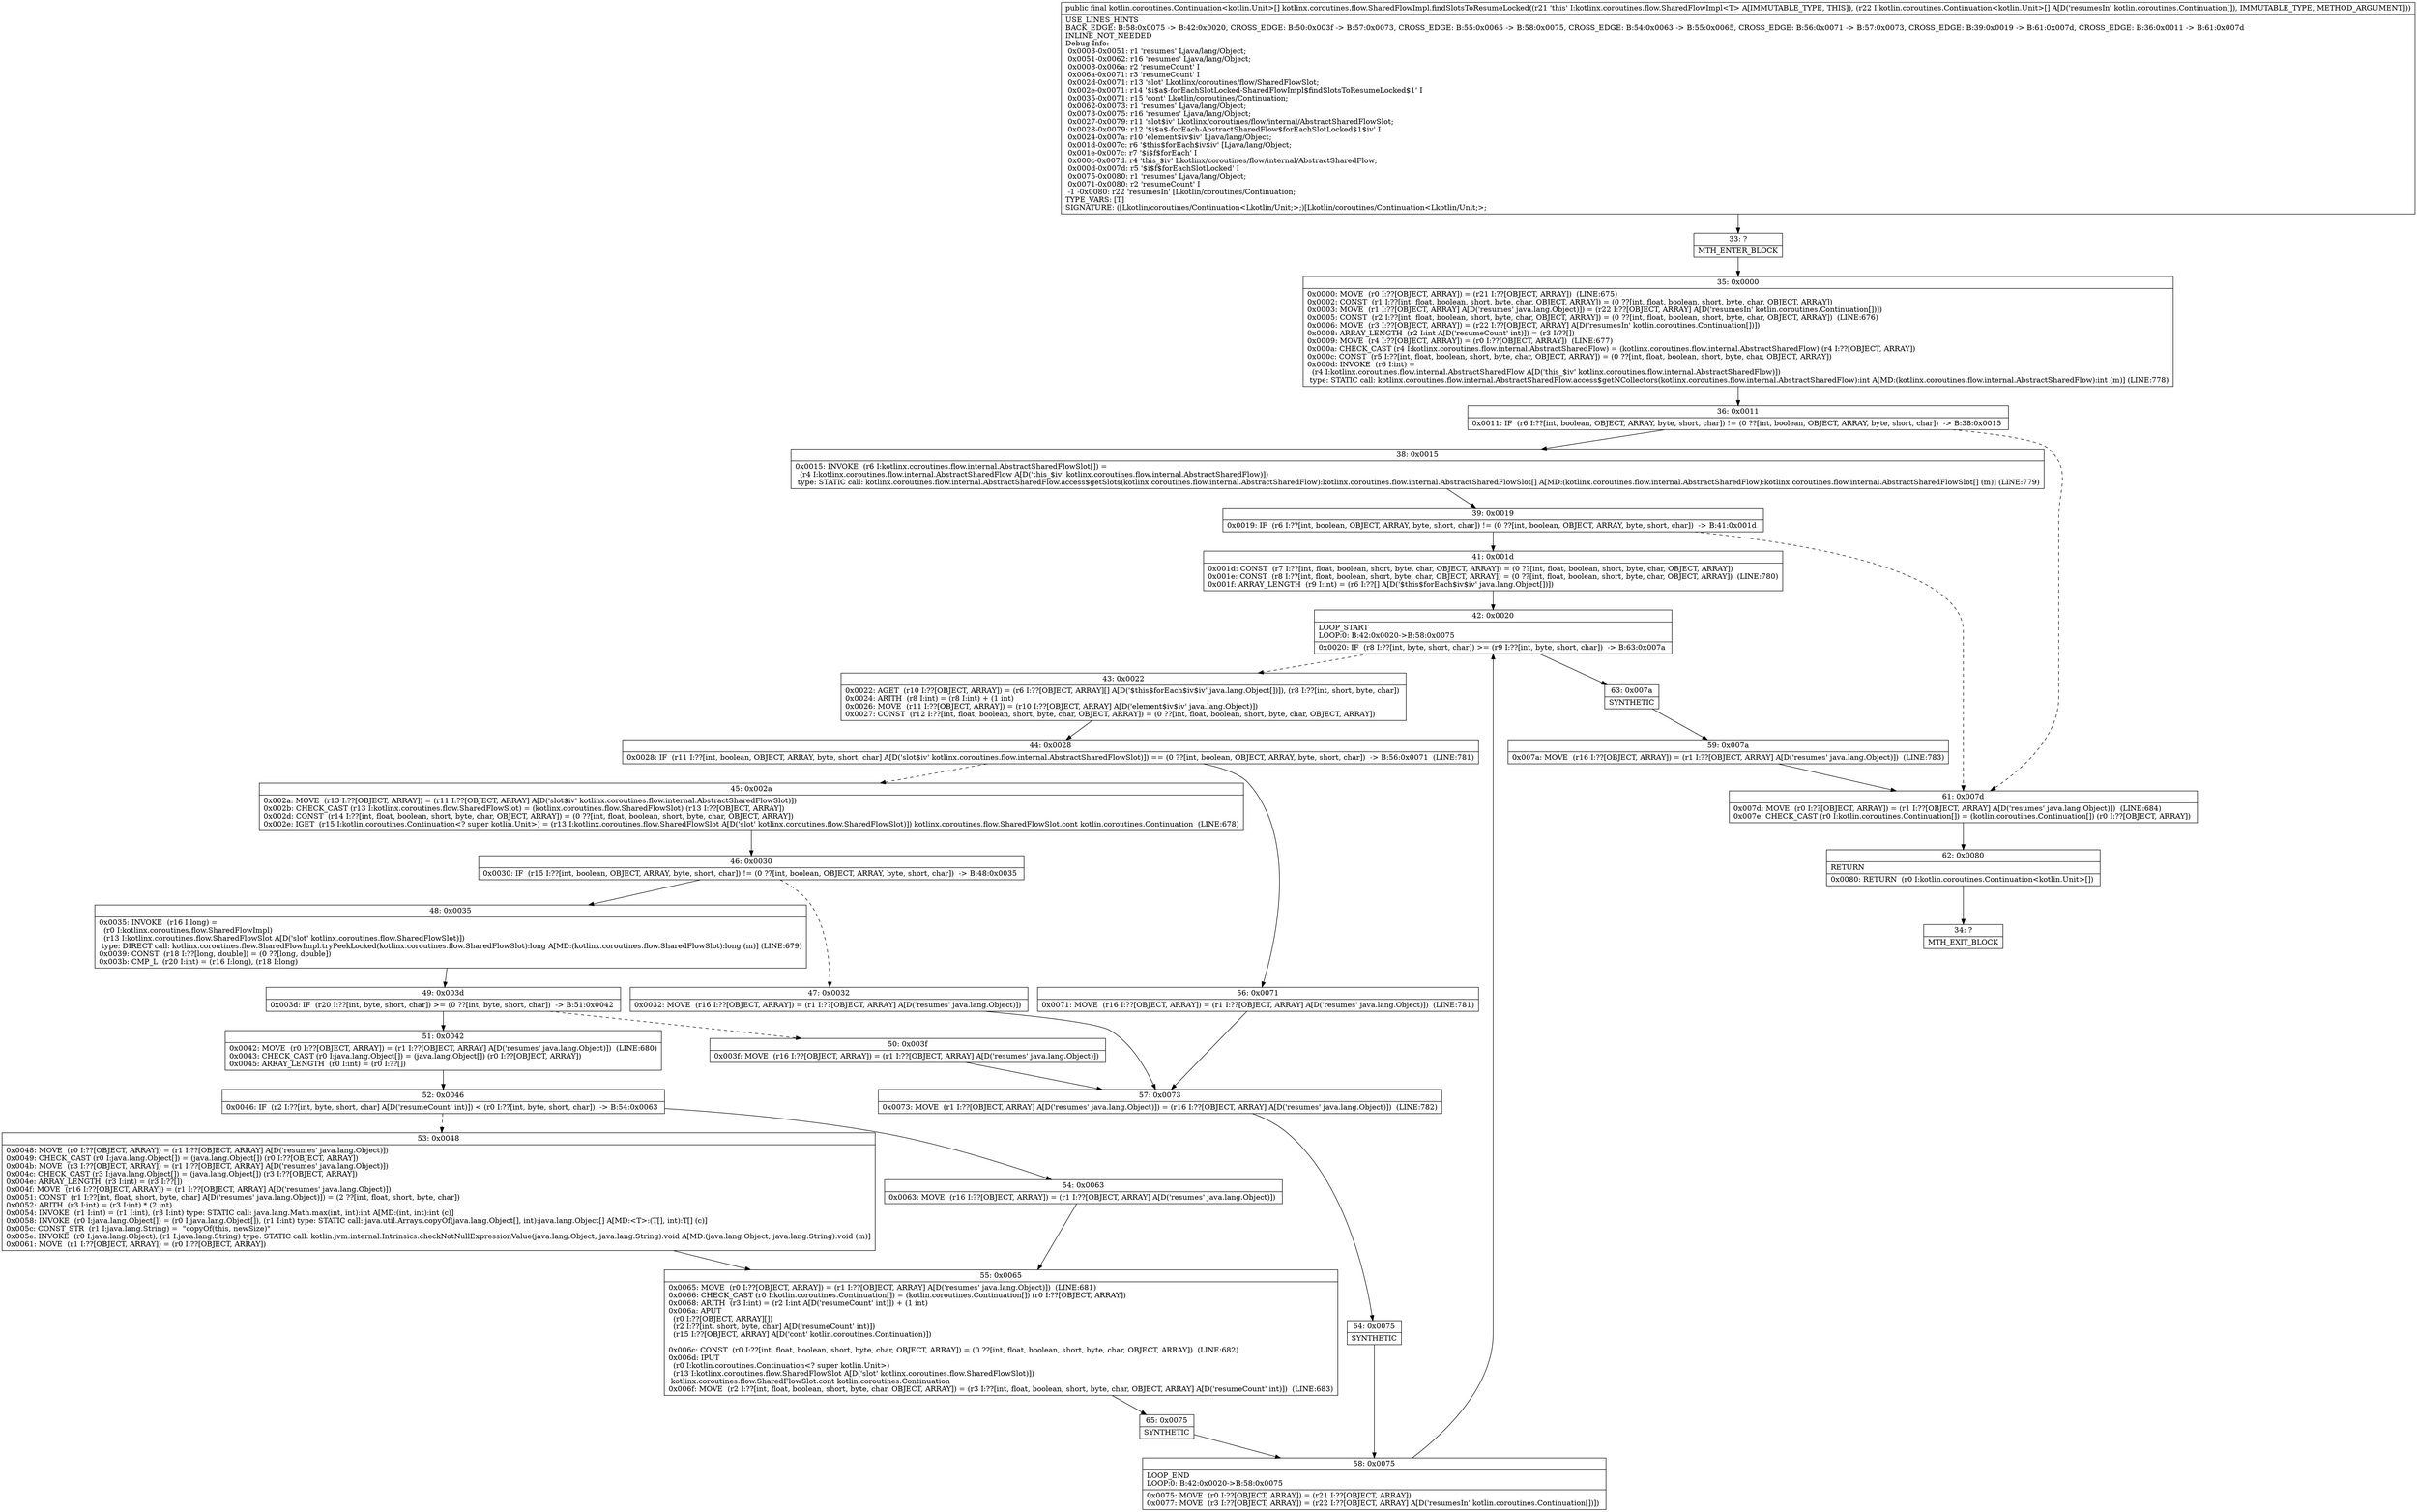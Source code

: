 digraph "CFG forkotlinx.coroutines.flow.SharedFlowImpl.findSlotsToResumeLocked([Lkotlin\/coroutines\/Continuation;)[Lkotlin\/coroutines\/Continuation;" {
Node_33 [shape=record,label="{33\:\ ?|MTH_ENTER_BLOCK\l}"];
Node_35 [shape=record,label="{35\:\ 0x0000|0x0000: MOVE  (r0 I:??[OBJECT, ARRAY]) = (r21 I:??[OBJECT, ARRAY])  (LINE:675)\l0x0002: CONST  (r1 I:??[int, float, boolean, short, byte, char, OBJECT, ARRAY]) = (0 ??[int, float, boolean, short, byte, char, OBJECT, ARRAY]) \l0x0003: MOVE  (r1 I:??[OBJECT, ARRAY] A[D('resumes' java.lang.Object)]) = (r22 I:??[OBJECT, ARRAY] A[D('resumesIn' kotlin.coroutines.Continuation[])]) \l0x0005: CONST  (r2 I:??[int, float, boolean, short, byte, char, OBJECT, ARRAY]) = (0 ??[int, float, boolean, short, byte, char, OBJECT, ARRAY])  (LINE:676)\l0x0006: MOVE  (r3 I:??[OBJECT, ARRAY]) = (r22 I:??[OBJECT, ARRAY] A[D('resumesIn' kotlin.coroutines.Continuation[])]) \l0x0008: ARRAY_LENGTH  (r2 I:int A[D('resumeCount' int)]) = (r3 I:??[]) \l0x0009: MOVE  (r4 I:??[OBJECT, ARRAY]) = (r0 I:??[OBJECT, ARRAY])  (LINE:677)\l0x000a: CHECK_CAST (r4 I:kotlinx.coroutines.flow.internal.AbstractSharedFlow) = (kotlinx.coroutines.flow.internal.AbstractSharedFlow) (r4 I:??[OBJECT, ARRAY]) \l0x000c: CONST  (r5 I:??[int, float, boolean, short, byte, char, OBJECT, ARRAY]) = (0 ??[int, float, boolean, short, byte, char, OBJECT, ARRAY]) \l0x000d: INVOKE  (r6 I:int) = \l  (r4 I:kotlinx.coroutines.flow.internal.AbstractSharedFlow A[D('this_$iv' kotlinx.coroutines.flow.internal.AbstractSharedFlow)])\l type: STATIC call: kotlinx.coroutines.flow.internal.AbstractSharedFlow.access$getNCollectors(kotlinx.coroutines.flow.internal.AbstractSharedFlow):int A[MD:(kotlinx.coroutines.flow.internal.AbstractSharedFlow):int (m)] (LINE:778)\l}"];
Node_36 [shape=record,label="{36\:\ 0x0011|0x0011: IF  (r6 I:??[int, boolean, OBJECT, ARRAY, byte, short, char]) != (0 ??[int, boolean, OBJECT, ARRAY, byte, short, char])  \-\> B:38:0x0015 \l}"];
Node_38 [shape=record,label="{38\:\ 0x0015|0x0015: INVOKE  (r6 I:kotlinx.coroutines.flow.internal.AbstractSharedFlowSlot[]) = \l  (r4 I:kotlinx.coroutines.flow.internal.AbstractSharedFlow A[D('this_$iv' kotlinx.coroutines.flow.internal.AbstractSharedFlow)])\l type: STATIC call: kotlinx.coroutines.flow.internal.AbstractSharedFlow.access$getSlots(kotlinx.coroutines.flow.internal.AbstractSharedFlow):kotlinx.coroutines.flow.internal.AbstractSharedFlowSlot[] A[MD:(kotlinx.coroutines.flow.internal.AbstractSharedFlow):kotlinx.coroutines.flow.internal.AbstractSharedFlowSlot[] (m)] (LINE:779)\l}"];
Node_39 [shape=record,label="{39\:\ 0x0019|0x0019: IF  (r6 I:??[int, boolean, OBJECT, ARRAY, byte, short, char]) != (0 ??[int, boolean, OBJECT, ARRAY, byte, short, char])  \-\> B:41:0x001d \l}"];
Node_41 [shape=record,label="{41\:\ 0x001d|0x001d: CONST  (r7 I:??[int, float, boolean, short, byte, char, OBJECT, ARRAY]) = (0 ??[int, float, boolean, short, byte, char, OBJECT, ARRAY]) \l0x001e: CONST  (r8 I:??[int, float, boolean, short, byte, char, OBJECT, ARRAY]) = (0 ??[int, float, boolean, short, byte, char, OBJECT, ARRAY])  (LINE:780)\l0x001f: ARRAY_LENGTH  (r9 I:int) = (r6 I:??[] A[D('$this$forEach$iv$iv' java.lang.Object[])]) \l}"];
Node_42 [shape=record,label="{42\:\ 0x0020|LOOP_START\lLOOP:0: B:42:0x0020\-\>B:58:0x0075\l|0x0020: IF  (r8 I:??[int, byte, short, char]) \>= (r9 I:??[int, byte, short, char])  \-\> B:63:0x007a \l}"];
Node_43 [shape=record,label="{43\:\ 0x0022|0x0022: AGET  (r10 I:??[OBJECT, ARRAY]) = (r6 I:??[OBJECT, ARRAY][] A[D('$this$forEach$iv$iv' java.lang.Object[])]), (r8 I:??[int, short, byte, char]) \l0x0024: ARITH  (r8 I:int) = (r8 I:int) + (1 int) \l0x0026: MOVE  (r11 I:??[OBJECT, ARRAY]) = (r10 I:??[OBJECT, ARRAY] A[D('element$iv$iv' java.lang.Object)]) \l0x0027: CONST  (r12 I:??[int, float, boolean, short, byte, char, OBJECT, ARRAY]) = (0 ??[int, float, boolean, short, byte, char, OBJECT, ARRAY]) \l}"];
Node_44 [shape=record,label="{44\:\ 0x0028|0x0028: IF  (r11 I:??[int, boolean, OBJECT, ARRAY, byte, short, char] A[D('slot$iv' kotlinx.coroutines.flow.internal.AbstractSharedFlowSlot)]) == (0 ??[int, boolean, OBJECT, ARRAY, byte, short, char])  \-\> B:56:0x0071  (LINE:781)\l}"];
Node_45 [shape=record,label="{45\:\ 0x002a|0x002a: MOVE  (r13 I:??[OBJECT, ARRAY]) = (r11 I:??[OBJECT, ARRAY] A[D('slot$iv' kotlinx.coroutines.flow.internal.AbstractSharedFlowSlot)]) \l0x002b: CHECK_CAST (r13 I:kotlinx.coroutines.flow.SharedFlowSlot) = (kotlinx.coroutines.flow.SharedFlowSlot) (r13 I:??[OBJECT, ARRAY]) \l0x002d: CONST  (r14 I:??[int, float, boolean, short, byte, char, OBJECT, ARRAY]) = (0 ??[int, float, boolean, short, byte, char, OBJECT, ARRAY]) \l0x002e: IGET  (r15 I:kotlin.coroutines.Continuation\<? super kotlin.Unit\>) = (r13 I:kotlinx.coroutines.flow.SharedFlowSlot A[D('slot' kotlinx.coroutines.flow.SharedFlowSlot)]) kotlinx.coroutines.flow.SharedFlowSlot.cont kotlin.coroutines.Continuation  (LINE:678)\l}"];
Node_46 [shape=record,label="{46\:\ 0x0030|0x0030: IF  (r15 I:??[int, boolean, OBJECT, ARRAY, byte, short, char]) != (0 ??[int, boolean, OBJECT, ARRAY, byte, short, char])  \-\> B:48:0x0035 \l}"];
Node_47 [shape=record,label="{47\:\ 0x0032|0x0032: MOVE  (r16 I:??[OBJECT, ARRAY]) = (r1 I:??[OBJECT, ARRAY] A[D('resumes' java.lang.Object)]) \l}"];
Node_57 [shape=record,label="{57\:\ 0x0073|0x0073: MOVE  (r1 I:??[OBJECT, ARRAY] A[D('resumes' java.lang.Object)]) = (r16 I:??[OBJECT, ARRAY] A[D('resumes' java.lang.Object)])  (LINE:782)\l}"];
Node_64 [shape=record,label="{64\:\ 0x0075|SYNTHETIC\l}"];
Node_58 [shape=record,label="{58\:\ 0x0075|LOOP_END\lLOOP:0: B:42:0x0020\-\>B:58:0x0075\l|0x0075: MOVE  (r0 I:??[OBJECT, ARRAY]) = (r21 I:??[OBJECT, ARRAY]) \l0x0077: MOVE  (r3 I:??[OBJECT, ARRAY]) = (r22 I:??[OBJECT, ARRAY] A[D('resumesIn' kotlin.coroutines.Continuation[])]) \l}"];
Node_48 [shape=record,label="{48\:\ 0x0035|0x0035: INVOKE  (r16 I:long) = \l  (r0 I:kotlinx.coroutines.flow.SharedFlowImpl)\l  (r13 I:kotlinx.coroutines.flow.SharedFlowSlot A[D('slot' kotlinx.coroutines.flow.SharedFlowSlot)])\l type: DIRECT call: kotlinx.coroutines.flow.SharedFlowImpl.tryPeekLocked(kotlinx.coroutines.flow.SharedFlowSlot):long A[MD:(kotlinx.coroutines.flow.SharedFlowSlot):long (m)] (LINE:679)\l0x0039: CONST  (r18 I:??[long, double]) = (0 ??[long, double]) \l0x003b: CMP_L  (r20 I:int) = (r16 I:long), (r18 I:long) \l}"];
Node_49 [shape=record,label="{49\:\ 0x003d|0x003d: IF  (r20 I:??[int, byte, short, char]) \>= (0 ??[int, byte, short, char])  \-\> B:51:0x0042 \l}"];
Node_50 [shape=record,label="{50\:\ 0x003f|0x003f: MOVE  (r16 I:??[OBJECT, ARRAY]) = (r1 I:??[OBJECT, ARRAY] A[D('resumes' java.lang.Object)]) \l}"];
Node_51 [shape=record,label="{51\:\ 0x0042|0x0042: MOVE  (r0 I:??[OBJECT, ARRAY]) = (r1 I:??[OBJECT, ARRAY] A[D('resumes' java.lang.Object)])  (LINE:680)\l0x0043: CHECK_CAST (r0 I:java.lang.Object[]) = (java.lang.Object[]) (r0 I:??[OBJECT, ARRAY]) \l0x0045: ARRAY_LENGTH  (r0 I:int) = (r0 I:??[]) \l}"];
Node_52 [shape=record,label="{52\:\ 0x0046|0x0046: IF  (r2 I:??[int, byte, short, char] A[D('resumeCount' int)]) \< (r0 I:??[int, byte, short, char])  \-\> B:54:0x0063 \l}"];
Node_53 [shape=record,label="{53\:\ 0x0048|0x0048: MOVE  (r0 I:??[OBJECT, ARRAY]) = (r1 I:??[OBJECT, ARRAY] A[D('resumes' java.lang.Object)]) \l0x0049: CHECK_CAST (r0 I:java.lang.Object[]) = (java.lang.Object[]) (r0 I:??[OBJECT, ARRAY]) \l0x004b: MOVE  (r3 I:??[OBJECT, ARRAY]) = (r1 I:??[OBJECT, ARRAY] A[D('resumes' java.lang.Object)]) \l0x004c: CHECK_CAST (r3 I:java.lang.Object[]) = (java.lang.Object[]) (r3 I:??[OBJECT, ARRAY]) \l0x004e: ARRAY_LENGTH  (r3 I:int) = (r3 I:??[]) \l0x004f: MOVE  (r16 I:??[OBJECT, ARRAY]) = (r1 I:??[OBJECT, ARRAY] A[D('resumes' java.lang.Object)]) \l0x0051: CONST  (r1 I:??[int, float, short, byte, char] A[D('resumes' java.lang.Object)]) = (2 ??[int, float, short, byte, char]) \l0x0052: ARITH  (r3 I:int) = (r3 I:int) * (2 int) \l0x0054: INVOKE  (r1 I:int) = (r1 I:int), (r3 I:int) type: STATIC call: java.lang.Math.max(int, int):int A[MD:(int, int):int (c)]\l0x0058: INVOKE  (r0 I:java.lang.Object[]) = (r0 I:java.lang.Object[]), (r1 I:int) type: STATIC call: java.util.Arrays.copyOf(java.lang.Object[], int):java.lang.Object[] A[MD:\<T\>:(T[], int):T[] (c)]\l0x005c: CONST_STR  (r1 I:java.lang.String) =  \"copyOf(this, newSize)\" \l0x005e: INVOKE  (r0 I:java.lang.Object), (r1 I:java.lang.String) type: STATIC call: kotlin.jvm.internal.Intrinsics.checkNotNullExpressionValue(java.lang.Object, java.lang.String):void A[MD:(java.lang.Object, java.lang.String):void (m)]\l0x0061: MOVE  (r1 I:??[OBJECT, ARRAY]) = (r0 I:??[OBJECT, ARRAY]) \l}"];
Node_55 [shape=record,label="{55\:\ 0x0065|0x0065: MOVE  (r0 I:??[OBJECT, ARRAY]) = (r1 I:??[OBJECT, ARRAY] A[D('resumes' java.lang.Object)])  (LINE:681)\l0x0066: CHECK_CAST (r0 I:kotlin.coroutines.Continuation[]) = (kotlin.coroutines.Continuation[]) (r0 I:??[OBJECT, ARRAY]) \l0x0068: ARITH  (r3 I:int) = (r2 I:int A[D('resumeCount' int)]) + (1 int) \l0x006a: APUT  \l  (r0 I:??[OBJECT, ARRAY][])\l  (r2 I:??[int, short, byte, char] A[D('resumeCount' int)])\l  (r15 I:??[OBJECT, ARRAY] A[D('cont' kotlin.coroutines.Continuation)])\l \l0x006c: CONST  (r0 I:??[int, float, boolean, short, byte, char, OBJECT, ARRAY]) = (0 ??[int, float, boolean, short, byte, char, OBJECT, ARRAY])  (LINE:682)\l0x006d: IPUT  \l  (r0 I:kotlin.coroutines.Continuation\<? super kotlin.Unit\>)\l  (r13 I:kotlinx.coroutines.flow.SharedFlowSlot A[D('slot' kotlinx.coroutines.flow.SharedFlowSlot)])\l kotlinx.coroutines.flow.SharedFlowSlot.cont kotlin.coroutines.Continuation \l0x006f: MOVE  (r2 I:??[int, float, boolean, short, byte, char, OBJECT, ARRAY]) = (r3 I:??[int, float, boolean, short, byte, char, OBJECT, ARRAY] A[D('resumeCount' int)])  (LINE:683)\l}"];
Node_65 [shape=record,label="{65\:\ 0x0075|SYNTHETIC\l}"];
Node_54 [shape=record,label="{54\:\ 0x0063|0x0063: MOVE  (r16 I:??[OBJECT, ARRAY]) = (r1 I:??[OBJECT, ARRAY] A[D('resumes' java.lang.Object)]) \l}"];
Node_56 [shape=record,label="{56\:\ 0x0071|0x0071: MOVE  (r16 I:??[OBJECT, ARRAY]) = (r1 I:??[OBJECT, ARRAY] A[D('resumes' java.lang.Object)])  (LINE:781)\l}"];
Node_63 [shape=record,label="{63\:\ 0x007a|SYNTHETIC\l}"];
Node_59 [shape=record,label="{59\:\ 0x007a|0x007a: MOVE  (r16 I:??[OBJECT, ARRAY]) = (r1 I:??[OBJECT, ARRAY] A[D('resumes' java.lang.Object)])  (LINE:783)\l}"];
Node_61 [shape=record,label="{61\:\ 0x007d|0x007d: MOVE  (r0 I:??[OBJECT, ARRAY]) = (r1 I:??[OBJECT, ARRAY] A[D('resumes' java.lang.Object)])  (LINE:684)\l0x007e: CHECK_CAST (r0 I:kotlin.coroutines.Continuation[]) = (kotlin.coroutines.Continuation[]) (r0 I:??[OBJECT, ARRAY]) \l}"];
Node_62 [shape=record,label="{62\:\ 0x0080|RETURN\l|0x0080: RETURN  (r0 I:kotlin.coroutines.Continuation\<kotlin.Unit\>[]) \l}"];
Node_34 [shape=record,label="{34\:\ ?|MTH_EXIT_BLOCK\l}"];
MethodNode[shape=record,label="{public final kotlin.coroutines.Continuation\<kotlin.Unit\>[] kotlinx.coroutines.flow.SharedFlowImpl.findSlotsToResumeLocked((r21 'this' I:kotlinx.coroutines.flow.SharedFlowImpl\<T\> A[IMMUTABLE_TYPE, THIS]), (r22 I:kotlin.coroutines.Continuation\<kotlin.Unit\>[] A[D('resumesIn' kotlin.coroutines.Continuation[]), IMMUTABLE_TYPE, METHOD_ARGUMENT]))  | USE_LINES_HINTS\lBACK_EDGE: B:58:0x0075 \-\> B:42:0x0020, CROSS_EDGE: B:50:0x003f \-\> B:57:0x0073, CROSS_EDGE: B:55:0x0065 \-\> B:58:0x0075, CROSS_EDGE: B:54:0x0063 \-\> B:55:0x0065, CROSS_EDGE: B:56:0x0071 \-\> B:57:0x0073, CROSS_EDGE: B:39:0x0019 \-\> B:61:0x007d, CROSS_EDGE: B:36:0x0011 \-\> B:61:0x007d\lINLINE_NOT_NEEDED\lDebug Info:\l  0x0003\-0x0051: r1 'resumes' Ljava\/lang\/Object;\l  0x0051\-0x0062: r16 'resumes' Ljava\/lang\/Object;\l  0x0008\-0x006a: r2 'resumeCount' I\l  0x006a\-0x0071: r3 'resumeCount' I\l  0x002d\-0x0071: r13 'slot' Lkotlinx\/coroutines\/flow\/SharedFlowSlot;\l  0x002e\-0x0071: r14 '$i$a$\-forEachSlotLocked\-SharedFlowImpl$findSlotsToResumeLocked$1' I\l  0x0035\-0x0071: r15 'cont' Lkotlin\/coroutines\/Continuation;\l  0x0062\-0x0073: r1 'resumes' Ljava\/lang\/Object;\l  0x0073\-0x0075: r16 'resumes' Ljava\/lang\/Object;\l  0x0027\-0x0079: r11 'slot$iv' Lkotlinx\/coroutines\/flow\/internal\/AbstractSharedFlowSlot;\l  0x0028\-0x0079: r12 '$i$a$\-forEach\-AbstractSharedFlow$forEachSlotLocked$1$iv' I\l  0x0024\-0x007a: r10 'element$iv$iv' Ljava\/lang\/Object;\l  0x001d\-0x007c: r6 '$this$forEach$iv$iv' [Ljava\/lang\/Object;\l  0x001e\-0x007c: r7 '$i$f$forEach' I\l  0x000c\-0x007d: r4 'this_$iv' Lkotlinx\/coroutines\/flow\/internal\/AbstractSharedFlow;\l  0x000d\-0x007d: r5 '$i$f$forEachSlotLocked' I\l  0x0075\-0x0080: r1 'resumes' Ljava\/lang\/Object;\l  0x0071\-0x0080: r2 'resumeCount' I\l  \-1 \-0x0080: r22 'resumesIn' [Lkotlin\/coroutines\/Continuation;\lTYPE_VARS: [T]\lSIGNATURE: ([Lkotlin\/coroutines\/Continuation\<Lkotlin\/Unit;\>;)[Lkotlin\/coroutines\/Continuation\<Lkotlin\/Unit;\>;\l}"];
MethodNode -> Node_33;Node_33 -> Node_35;
Node_35 -> Node_36;
Node_36 -> Node_38;
Node_36 -> Node_61[style=dashed];
Node_38 -> Node_39;
Node_39 -> Node_41;
Node_39 -> Node_61[style=dashed];
Node_41 -> Node_42;
Node_42 -> Node_43[style=dashed];
Node_42 -> Node_63;
Node_43 -> Node_44;
Node_44 -> Node_45[style=dashed];
Node_44 -> Node_56;
Node_45 -> Node_46;
Node_46 -> Node_47[style=dashed];
Node_46 -> Node_48;
Node_47 -> Node_57;
Node_57 -> Node_64;
Node_64 -> Node_58;
Node_58 -> Node_42;
Node_48 -> Node_49;
Node_49 -> Node_50[style=dashed];
Node_49 -> Node_51;
Node_50 -> Node_57;
Node_51 -> Node_52;
Node_52 -> Node_53[style=dashed];
Node_52 -> Node_54;
Node_53 -> Node_55;
Node_55 -> Node_65;
Node_65 -> Node_58;
Node_54 -> Node_55;
Node_56 -> Node_57;
Node_63 -> Node_59;
Node_59 -> Node_61;
Node_61 -> Node_62;
Node_62 -> Node_34;
}

